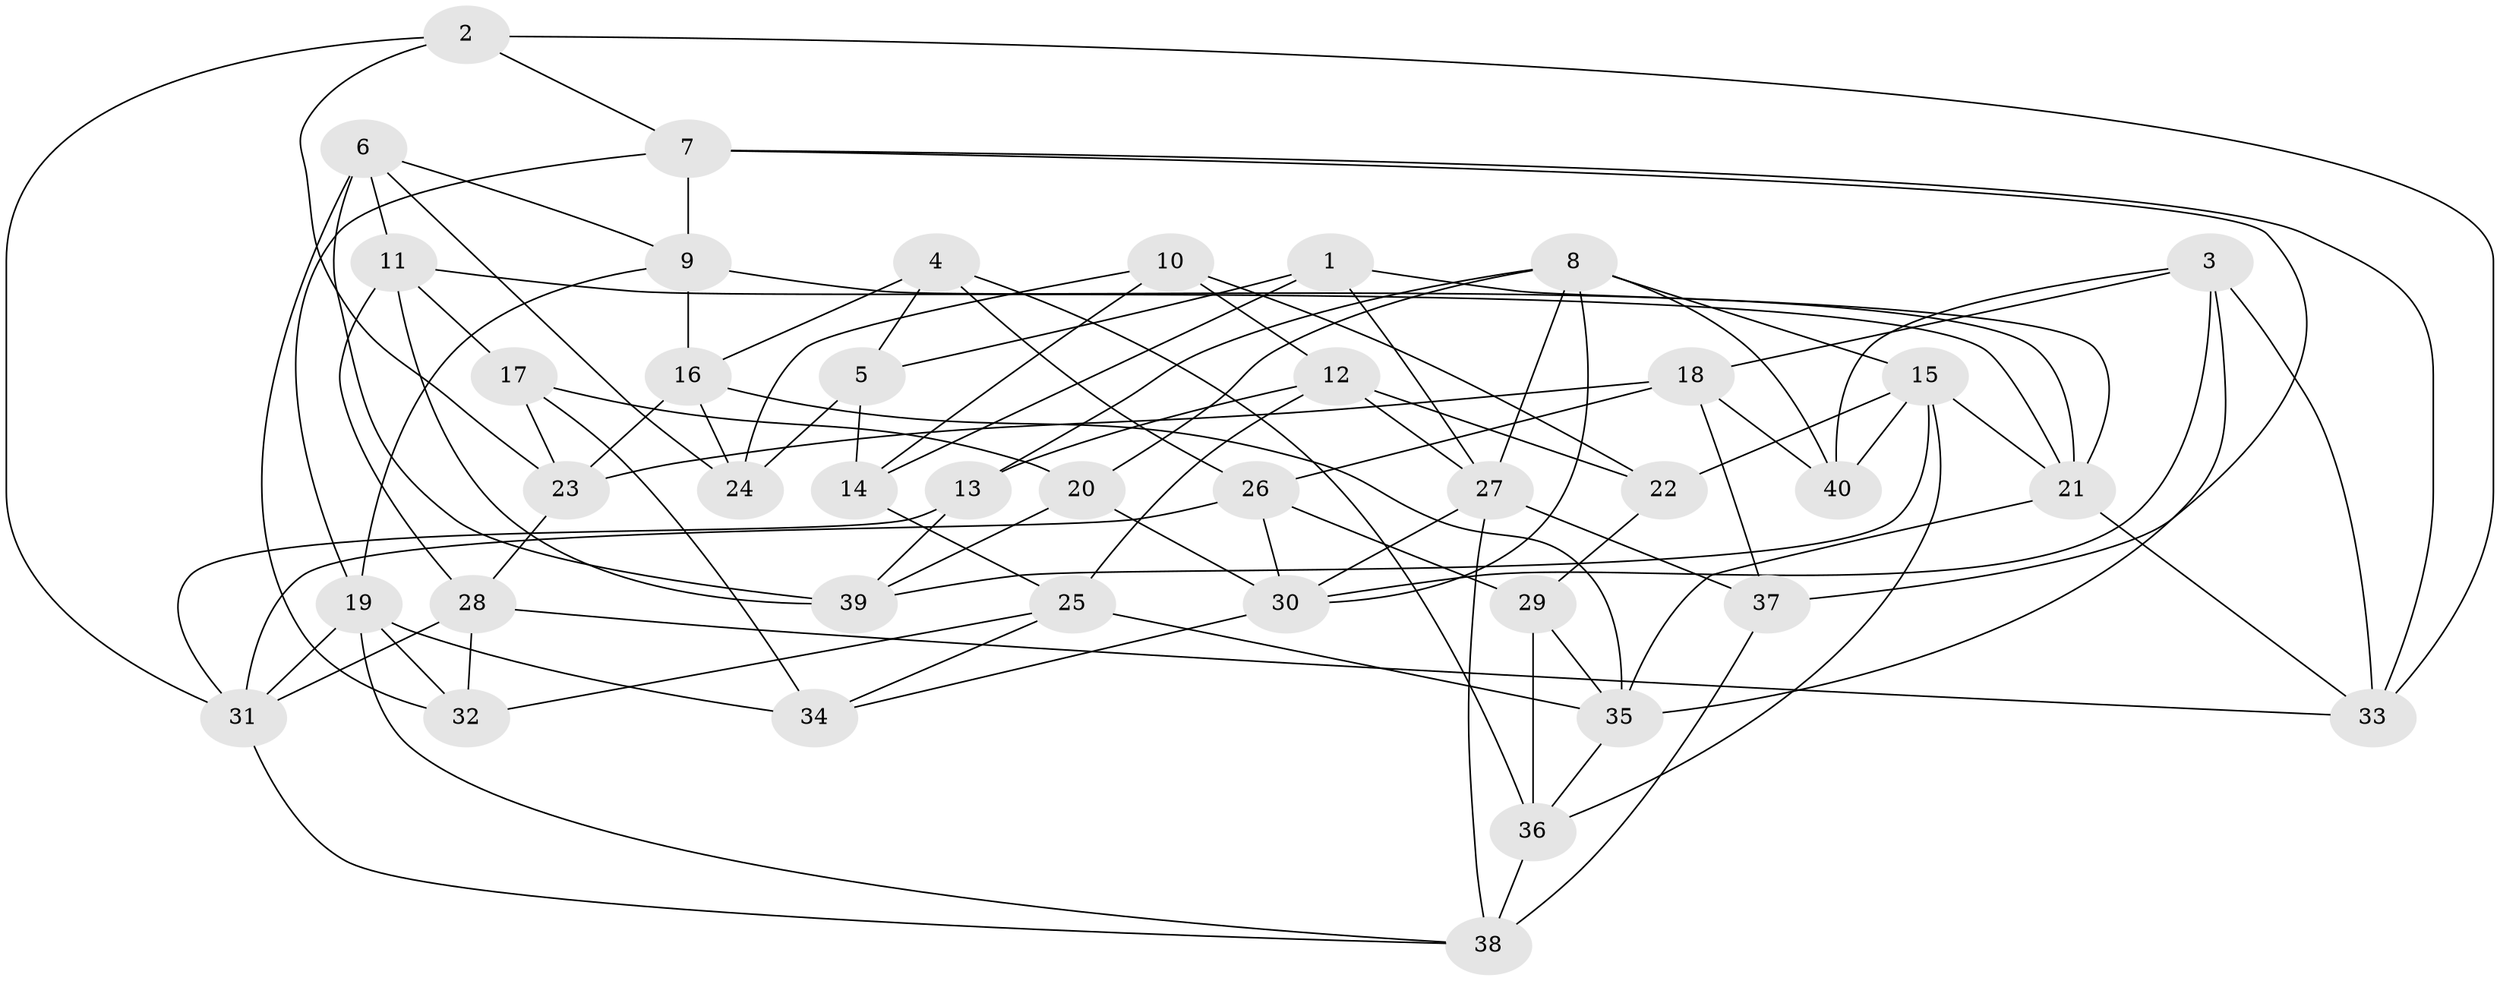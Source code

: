 // original degree distribution, {4: 1.0}
// Generated by graph-tools (version 1.1) at 2025/38/03/04/25 23:38:12]
// undirected, 40 vertices, 96 edges
graph export_dot {
  node [color=gray90,style=filled];
  1;
  2;
  3;
  4;
  5;
  6;
  7;
  8;
  9;
  10;
  11;
  12;
  13;
  14;
  15;
  16;
  17;
  18;
  19;
  20;
  21;
  22;
  23;
  24;
  25;
  26;
  27;
  28;
  29;
  30;
  31;
  32;
  33;
  34;
  35;
  36;
  37;
  38;
  39;
  40;
  1 -- 5 [weight=1.0];
  1 -- 14 [weight=1.0];
  1 -- 21 [weight=1.0];
  1 -- 27 [weight=1.0];
  2 -- 7 [weight=1.0];
  2 -- 23 [weight=1.0];
  2 -- 31 [weight=1.0];
  2 -- 33 [weight=1.0];
  3 -- 18 [weight=1.0];
  3 -- 30 [weight=1.0];
  3 -- 33 [weight=2.0];
  3 -- 35 [weight=1.0];
  3 -- 40 [weight=1.0];
  4 -- 5 [weight=1.0];
  4 -- 16 [weight=1.0];
  4 -- 26 [weight=1.0];
  4 -- 36 [weight=1.0];
  5 -- 14 [weight=3.0];
  5 -- 24 [weight=1.0];
  6 -- 9 [weight=1.0];
  6 -- 11 [weight=1.0];
  6 -- 24 [weight=1.0];
  6 -- 32 [weight=1.0];
  6 -- 39 [weight=2.0];
  7 -- 9 [weight=2.0];
  7 -- 19 [weight=1.0];
  7 -- 33 [weight=1.0];
  7 -- 37 [weight=1.0];
  8 -- 13 [weight=1.0];
  8 -- 15 [weight=1.0];
  8 -- 20 [weight=1.0];
  8 -- 27 [weight=1.0];
  8 -- 30 [weight=1.0];
  8 -- 40 [weight=1.0];
  9 -- 16 [weight=1.0];
  9 -- 19 [weight=1.0];
  9 -- 21 [weight=1.0];
  10 -- 12 [weight=1.0];
  10 -- 14 [weight=1.0];
  10 -- 22 [weight=1.0];
  10 -- 24 [weight=1.0];
  11 -- 17 [weight=1.0];
  11 -- 21 [weight=1.0];
  11 -- 28 [weight=2.0];
  11 -- 39 [weight=1.0];
  12 -- 13 [weight=1.0];
  12 -- 22 [weight=1.0];
  12 -- 25 [weight=2.0];
  12 -- 27 [weight=1.0];
  13 -- 31 [weight=1.0];
  13 -- 39 [weight=1.0];
  14 -- 25 [weight=1.0];
  15 -- 21 [weight=1.0];
  15 -- 22 [weight=1.0];
  15 -- 36 [weight=1.0];
  15 -- 39 [weight=1.0];
  15 -- 40 [weight=1.0];
  16 -- 23 [weight=2.0];
  16 -- 24 [weight=1.0];
  16 -- 35 [weight=1.0];
  17 -- 20 [weight=1.0];
  17 -- 23 [weight=1.0];
  17 -- 34 [weight=1.0];
  18 -- 23 [weight=1.0];
  18 -- 26 [weight=2.0];
  18 -- 37 [weight=1.0];
  18 -- 40 [weight=1.0];
  19 -- 31 [weight=1.0];
  19 -- 32 [weight=1.0];
  19 -- 34 [weight=1.0];
  19 -- 38 [weight=1.0];
  20 -- 30 [weight=1.0];
  20 -- 39 [weight=1.0];
  21 -- 33 [weight=1.0];
  21 -- 35 [weight=1.0];
  22 -- 29 [weight=1.0];
  23 -- 28 [weight=1.0];
  25 -- 32 [weight=1.0];
  25 -- 34 [weight=1.0];
  25 -- 35 [weight=1.0];
  26 -- 29 [weight=1.0];
  26 -- 30 [weight=1.0];
  26 -- 31 [weight=1.0];
  27 -- 30 [weight=1.0];
  27 -- 37 [weight=1.0];
  27 -- 38 [weight=1.0];
  28 -- 31 [weight=1.0];
  28 -- 32 [weight=1.0];
  28 -- 33 [weight=1.0];
  29 -- 35 [weight=1.0];
  29 -- 36 [weight=1.0];
  30 -- 34 [weight=1.0];
  31 -- 38 [weight=1.0];
  35 -- 36 [weight=1.0];
  36 -- 38 [weight=2.0];
  37 -- 38 [weight=1.0];
}
